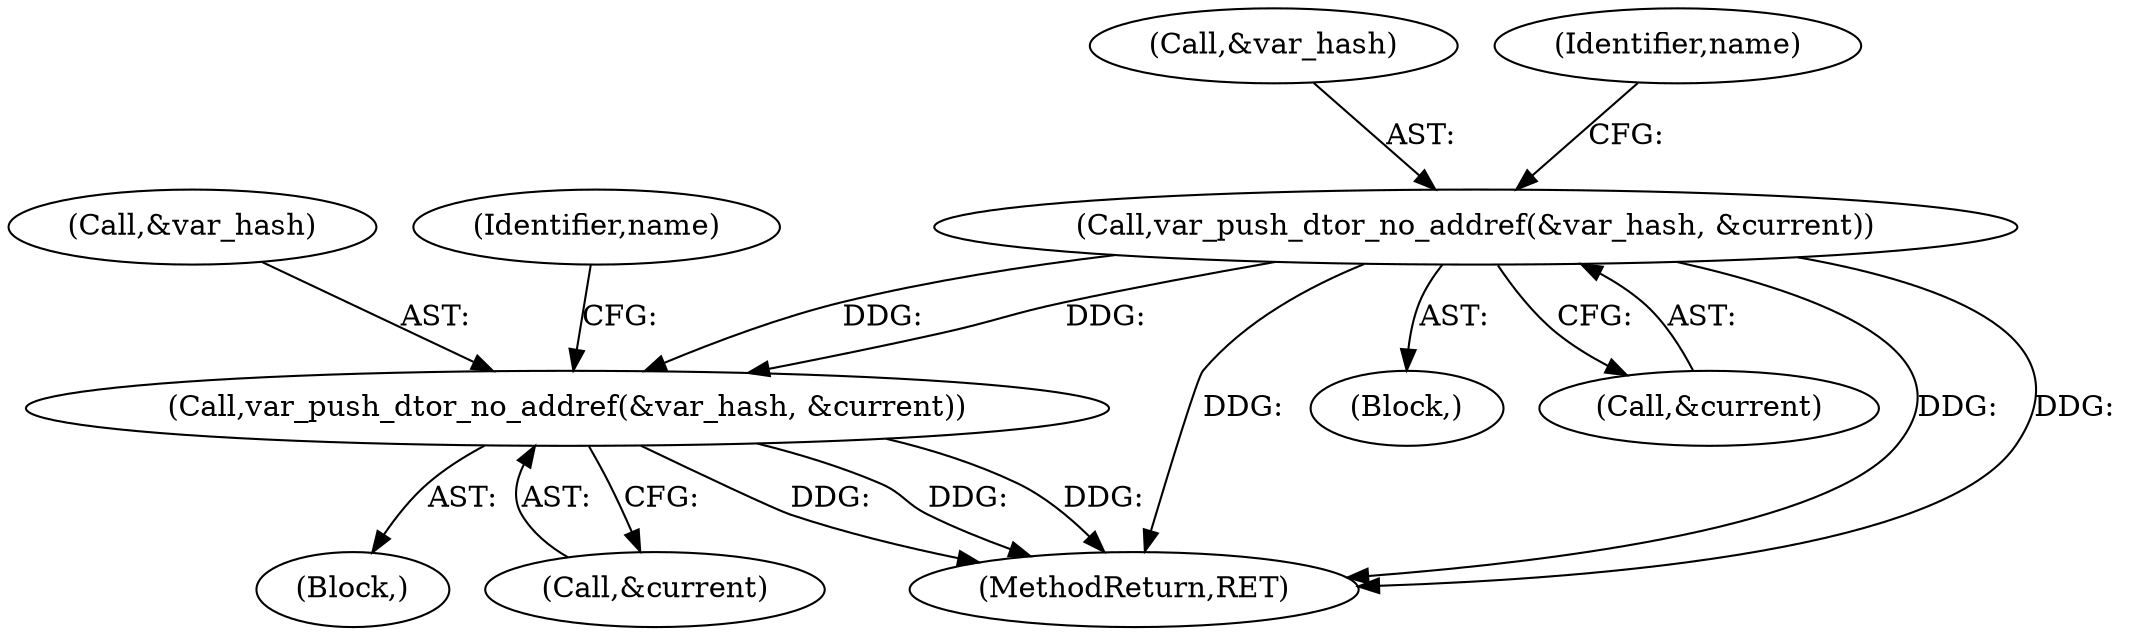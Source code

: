 digraph "0_php-src_8763c6090d627d8bb0ee1d030c30e58f406be9ce?w=1_0@pointer" {
"1000222" [label="(Call,var_push_dtor_no_addref(&var_hash, &current))"];
"1000215" [label="(Call,var_push_dtor_no_addref(&var_hash, &current))"];
"1000247" [label="(MethodReturn,RET)"];
"1000211" [label="(Block,)"];
"1000225" [label="(Call,&current)"];
"1000228" [label="(Identifier,name)"];
"1000218" [label="(Call,&current)"];
"1000215" [label="(Call,var_push_dtor_no_addref(&var_hash, &current))"];
"1000216" [label="(Call,&var_hash)"];
"1000223" [label="(Call,&var_hash)"];
"1000234" [label="(Identifier,name)"];
"1000221" [label="(Block,)"];
"1000222" [label="(Call,var_push_dtor_no_addref(&var_hash, &current))"];
"1000222" -> "1000221"  [label="AST: "];
"1000222" -> "1000225"  [label="CFG: "];
"1000223" -> "1000222"  [label="AST: "];
"1000225" -> "1000222"  [label="AST: "];
"1000228" -> "1000222"  [label="CFG: "];
"1000222" -> "1000247"  [label="DDG: "];
"1000222" -> "1000247"  [label="DDG: "];
"1000222" -> "1000247"  [label="DDG: "];
"1000215" -> "1000222"  [label="DDG: "];
"1000215" -> "1000222"  [label="DDG: "];
"1000215" -> "1000211"  [label="AST: "];
"1000215" -> "1000218"  [label="CFG: "];
"1000216" -> "1000215"  [label="AST: "];
"1000218" -> "1000215"  [label="AST: "];
"1000234" -> "1000215"  [label="CFG: "];
"1000215" -> "1000247"  [label="DDG: "];
"1000215" -> "1000247"  [label="DDG: "];
"1000215" -> "1000247"  [label="DDG: "];
}
